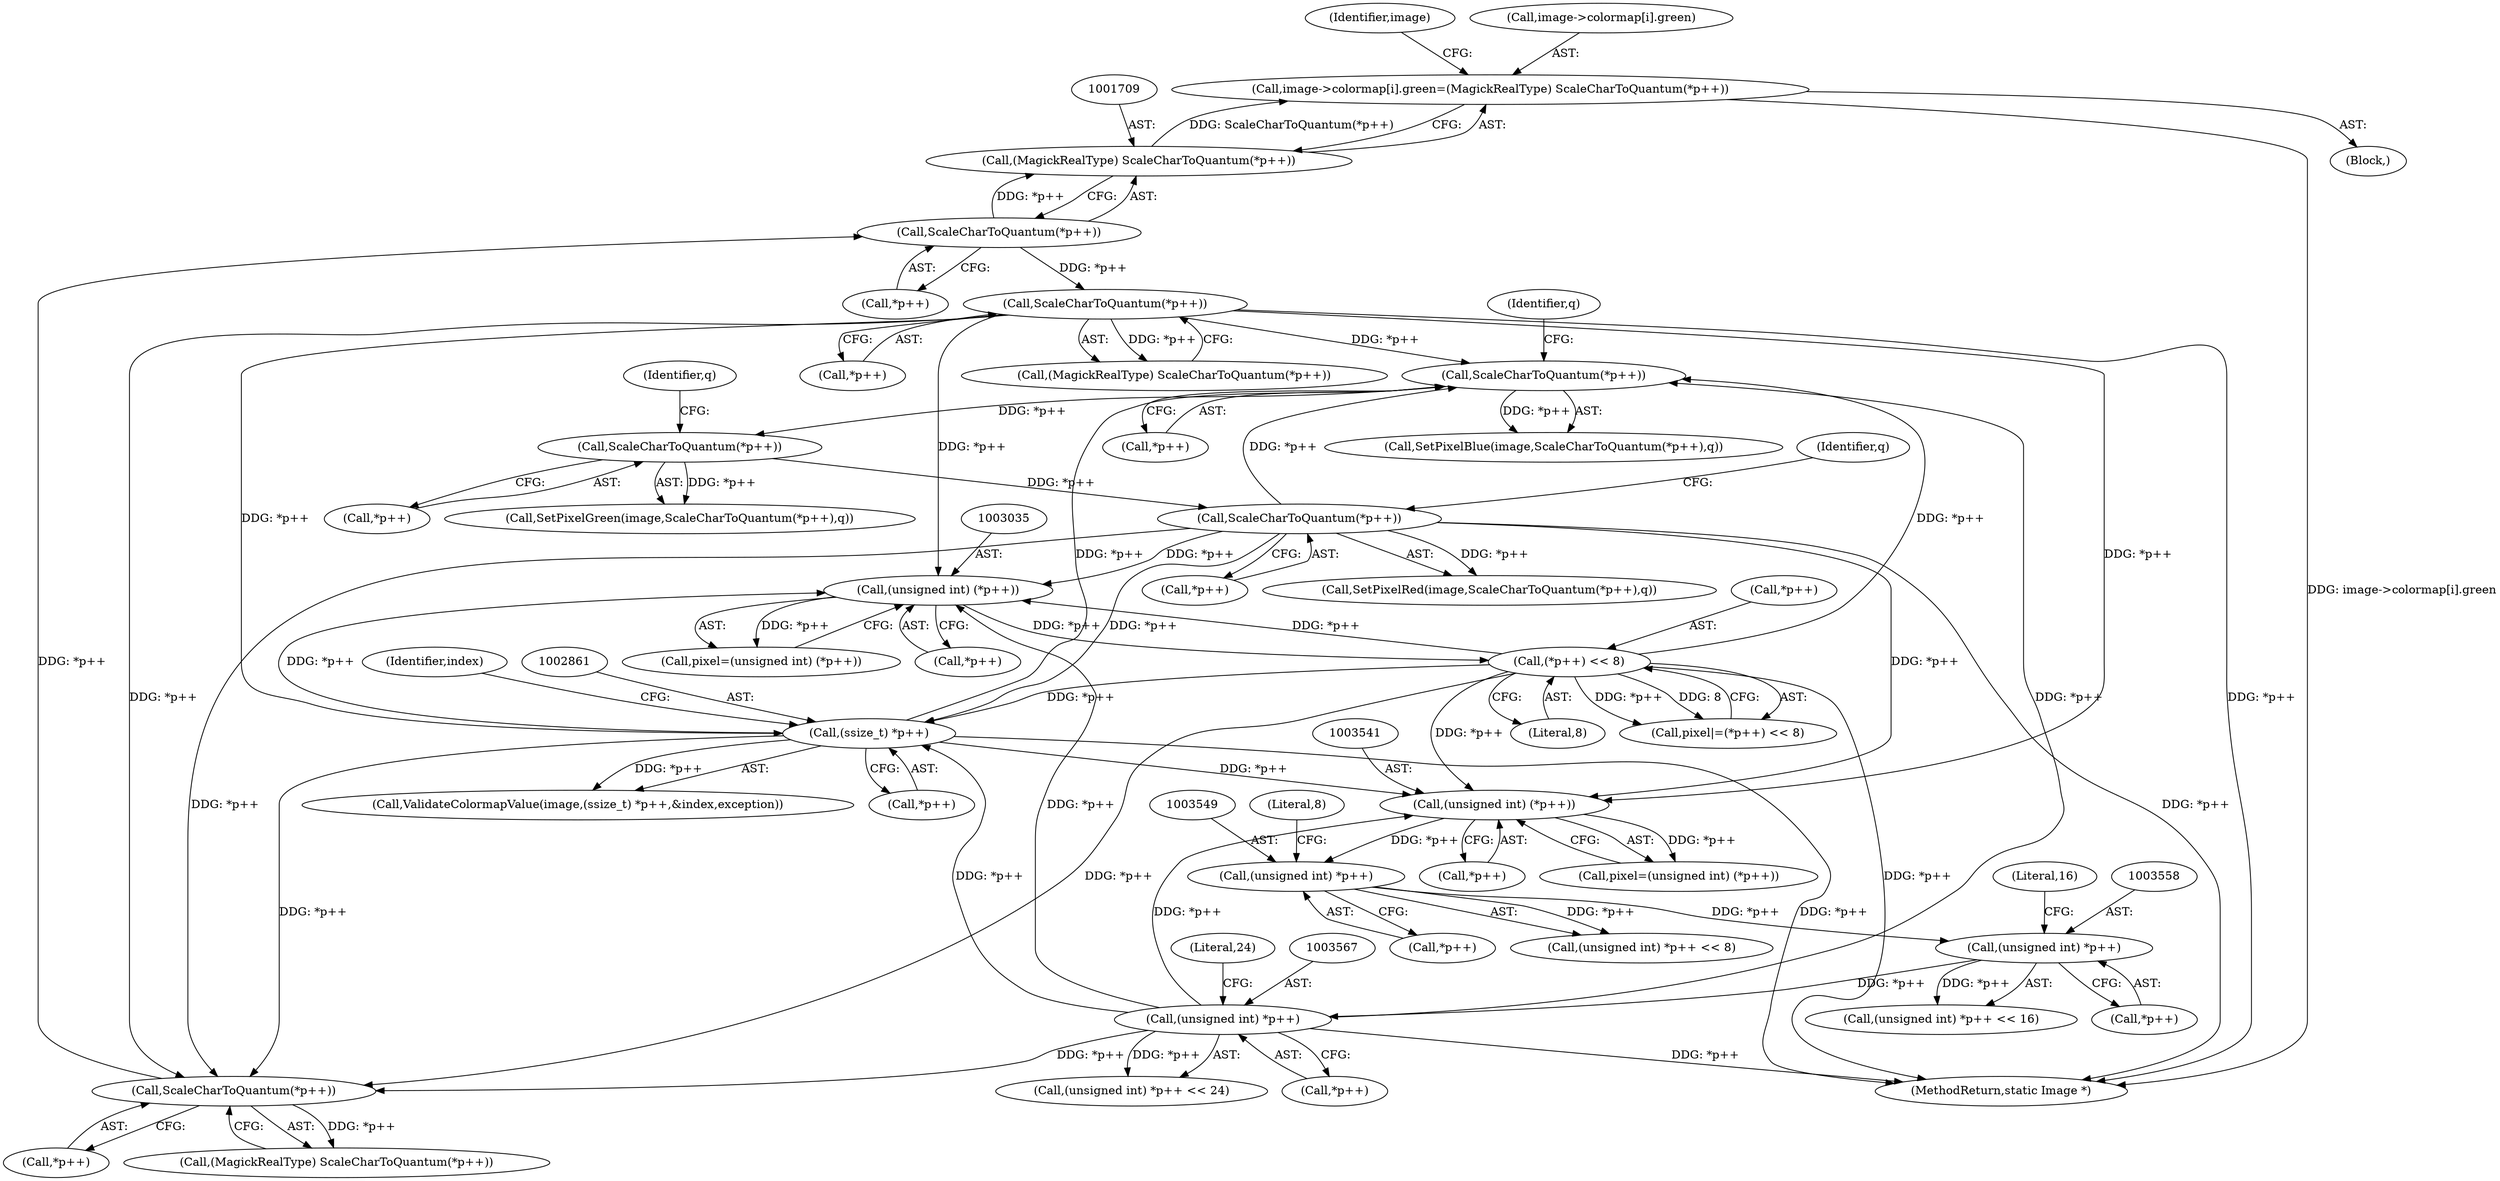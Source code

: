 digraph "0_ImageMagick_db0add932fb850d762b02604ca3053b7d7ab6deb@array" {
"1001700" [label="(Call,image->colormap[i].green=(MagickRealType) ScaleCharToQuantum(*p++))"];
"1001708" [label="(Call,(MagickRealType) ScaleCharToQuantum(*p++))"];
"1001710" [label="(Call,ScaleCharToQuantum(*p++))"];
"1001696" [label="(Call,ScaleCharToQuantum(*p++))"];
"1003385" [label="(Call,ScaleCharToQuantum(*p++))"];
"1003378" [label="(Call,ScaleCharToQuantum(*p++))"];
"1003371" [label="(Call,ScaleCharToQuantum(*p++))"];
"1001724" [label="(Call,ScaleCharToQuantum(*p++))"];
"1003041" [label="(Call,(*p++) << 8)"];
"1003034" [label="(Call,(unsigned int) (*p++))"];
"1002860" [label="(Call,(ssize_t) *p++)"];
"1003566" [label="(Call,(unsigned int) *p++)"];
"1003557" [label="(Call,(unsigned int) *p++)"];
"1003548" [label="(Call,(unsigned int) *p++)"];
"1003540" [label="(Call,(unsigned int) (*p++))"];
"1003042" [label="(Call,*p++)"];
"1001725" [label="(Call,*p++)"];
"1003945" [label="(MethodReturn,static Image *)"];
"1003386" [label="(Call,*p++)"];
"1001700" [label="(Call,image->colormap[i].green=(MagickRealType) ScaleCharToQuantum(*p++))"];
"1003553" [label="(Literal,8)"];
"1003376" [label="(Call,SetPixelGreen(image,ScaleCharToQuantum(*p++),q))"];
"1001711" [label="(Call,*p++)"];
"1003542" [label="(Call,*p++)"];
"1001724" [label="(Call,ScaleCharToQuantum(*p++))"];
"1003375" [label="(Identifier,q)"];
"1003571" [label="(Literal,24)"];
"1003562" [label="(Literal,16)"];
"1001685" [label="(Block,)"];
"1003379" [label="(Call,*p++)"];
"1003547" [label="(Call,(unsigned int) *p++ << 8)"];
"1003540" [label="(Call,(unsigned int) (*p++))"];
"1003385" [label="(Call,ScaleCharToQuantum(*p++))"];
"1003039" [label="(Call,pixel|=(*p++) << 8)"];
"1003036" [label="(Call,*p++)"];
"1001696" [label="(Call,ScaleCharToQuantum(*p++))"];
"1003568" [label="(Call,*p++)"];
"1003557" [label="(Call,(unsigned int) *p++)"];
"1001710" [label="(Call,ScaleCharToQuantum(*p++))"];
"1003565" [label="(Call,(unsigned int) *p++ << 24)"];
"1003383" [label="(Call,SetPixelRed(image,ScaleCharToQuantum(*p++),q))"];
"1003559" [label="(Call,*p++)"];
"1002866" [label="(Identifier,index)"];
"1003538" [label="(Call,pixel=(unsigned int) (*p++))"];
"1003041" [label="(Call,(*p++) << 8)"];
"1003371" [label="(Call,ScaleCharToQuantum(*p++))"];
"1003382" [label="(Identifier,q)"];
"1002862" [label="(Call,*p++)"];
"1003378" [label="(Call,ScaleCharToQuantum(*p++))"];
"1003550" [label="(Call,*p++)"];
"1001718" [label="(Identifier,image)"];
"1003556" [label="(Call,(unsigned int) *p++ << 16)"];
"1001697" [label="(Call,*p++)"];
"1002860" [label="(Call,(ssize_t) *p++)"];
"1003372" [label="(Call,*p++)"];
"1003369" [label="(Call,SetPixelBlue(image,ScaleCharToQuantum(*p++),q))"];
"1003034" [label="(Call,(unsigned int) (*p++))"];
"1001708" [label="(Call,(MagickRealType) ScaleCharToQuantum(*p++))"];
"1002858" [label="(Call,ValidateColormapValue(image,(ssize_t) *p++,&index,exception))"];
"1001722" [label="(Call,(MagickRealType) ScaleCharToQuantum(*p++))"];
"1003045" [label="(Literal,8)"];
"1003548" [label="(Call,(unsigned int) *p++)"];
"1003389" [label="(Identifier,q)"];
"1003566" [label="(Call,(unsigned int) *p++)"];
"1003032" [label="(Call,pixel=(unsigned int) (*p++))"];
"1001701" [label="(Call,image->colormap[i].green)"];
"1001694" [label="(Call,(MagickRealType) ScaleCharToQuantum(*p++))"];
"1001700" -> "1001685"  [label="AST: "];
"1001700" -> "1001708"  [label="CFG: "];
"1001701" -> "1001700"  [label="AST: "];
"1001708" -> "1001700"  [label="AST: "];
"1001718" -> "1001700"  [label="CFG: "];
"1001700" -> "1003945"  [label="DDG: image->colormap[i].green"];
"1001708" -> "1001700"  [label="DDG: ScaleCharToQuantum(*p++)"];
"1001708" -> "1001710"  [label="CFG: "];
"1001709" -> "1001708"  [label="AST: "];
"1001710" -> "1001708"  [label="AST: "];
"1001710" -> "1001708"  [label="DDG: *p++"];
"1001710" -> "1001711"  [label="CFG: "];
"1001711" -> "1001710"  [label="AST: "];
"1001696" -> "1001710"  [label="DDG: *p++"];
"1001710" -> "1001724"  [label="DDG: *p++"];
"1001696" -> "1001694"  [label="AST: "];
"1001696" -> "1001697"  [label="CFG: "];
"1001697" -> "1001696"  [label="AST: "];
"1001694" -> "1001696"  [label="CFG: "];
"1001696" -> "1001694"  [label="DDG: *p++"];
"1003385" -> "1001696"  [label="DDG: *p++"];
"1001724" -> "1001696"  [label="DDG: *p++"];
"1003041" -> "1001696"  [label="DDG: *p++"];
"1002860" -> "1001696"  [label="DDG: *p++"];
"1003566" -> "1001696"  [label="DDG: *p++"];
"1003385" -> "1003383"  [label="AST: "];
"1003385" -> "1003386"  [label="CFG: "];
"1003386" -> "1003385"  [label="AST: "];
"1003389" -> "1003385"  [label="CFG: "];
"1003385" -> "1003945"  [label="DDG: *p++"];
"1003385" -> "1002860"  [label="DDG: *p++"];
"1003385" -> "1003034"  [label="DDG: *p++"];
"1003385" -> "1003371"  [label="DDG: *p++"];
"1003385" -> "1003383"  [label="DDG: *p++"];
"1003378" -> "1003385"  [label="DDG: *p++"];
"1003385" -> "1003540"  [label="DDG: *p++"];
"1003378" -> "1003376"  [label="AST: "];
"1003378" -> "1003379"  [label="CFG: "];
"1003379" -> "1003378"  [label="AST: "];
"1003382" -> "1003378"  [label="CFG: "];
"1003378" -> "1003376"  [label="DDG: *p++"];
"1003371" -> "1003378"  [label="DDG: *p++"];
"1003371" -> "1003369"  [label="AST: "];
"1003371" -> "1003372"  [label="CFG: "];
"1003372" -> "1003371"  [label="AST: "];
"1003375" -> "1003371"  [label="CFG: "];
"1003371" -> "1003369"  [label="DDG: *p++"];
"1001724" -> "1003371"  [label="DDG: *p++"];
"1003041" -> "1003371"  [label="DDG: *p++"];
"1002860" -> "1003371"  [label="DDG: *p++"];
"1003566" -> "1003371"  [label="DDG: *p++"];
"1001724" -> "1001722"  [label="AST: "];
"1001724" -> "1001725"  [label="CFG: "];
"1001725" -> "1001724"  [label="AST: "];
"1001722" -> "1001724"  [label="CFG: "];
"1001724" -> "1003945"  [label="DDG: *p++"];
"1001724" -> "1001722"  [label="DDG: *p++"];
"1001724" -> "1002860"  [label="DDG: *p++"];
"1001724" -> "1003034"  [label="DDG: *p++"];
"1001724" -> "1003540"  [label="DDG: *p++"];
"1003041" -> "1003039"  [label="AST: "];
"1003041" -> "1003045"  [label="CFG: "];
"1003042" -> "1003041"  [label="AST: "];
"1003045" -> "1003041"  [label="AST: "];
"1003039" -> "1003041"  [label="CFG: "];
"1003041" -> "1003945"  [label="DDG: *p++"];
"1003041" -> "1002860"  [label="DDG: *p++"];
"1003041" -> "1003034"  [label="DDG: *p++"];
"1003041" -> "1003039"  [label="DDG: *p++"];
"1003041" -> "1003039"  [label="DDG: 8"];
"1003034" -> "1003041"  [label="DDG: *p++"];
"1003041" -> "1003540"  [label="DDG: *p++"];
"1003034" -> "1003032"  [label="AST: "];
"1003034" -> "1003036"  [label="CFG: "];
"1003035" -> "1003034"  [label="AST: "];
"1003036" -> "1003034"  [label="AST: "];
"1003032" -> "1003034"  [label="CFG: "];
"1003034" -> "1003032"  [label="DDG: *p++"];
"1002860" -> "1003034"  [label="DDG: *p++"];
"1003566" -> "1003034"  [label="DDG: *p++"];
"1002860" -> "1002858"  [label="AST: "];
"1002860" -> "1002862"  [label="CFG: "];
"1002861" -> "1002860"  [label="AST: "];
"1002862" -> "1002860"  [label="AST: "];
"1002866" -> "1002860"  [label="CFG: "];
"1002860" -> "1003945"  [label="DDG: *p++"];
"1002860" -> "1002858"  [label="DDG: *p++"];
"1003566" -> "1002860"  [label="DDG: *p++"];
"1002860" -> "1003540"  [label="DDG: *p++"];
"1003566" -> "1003565"  [label="AST: "];
"1003566" -> "1003568"  [label="CFG: "];
"1003567" -> "1003566"  [label="AST: "];
"1003568" -> "1003566"  [label="AST: "];
"1003571" -> "1003566"  [label="CFG: "];
"1003566" -> "1003945"  [label="DDG: *p++"];
"1003566" -> "1003540"  [label="DDG: *p++"];
"1003566" -> "1003565"  [label="DDG: *p++"];
"1003557" -> "1003566"  [label="DDG: *p++"];
"1003557" -> "1003556"  [label="AST: "];
"1003557" -> "1003559"  [label="CFG: "];
"1003558" -> "1003557"  [label="AST: "];
"1003559" -> "1003557"  [label="AST: "];
"1003562" -> "1003557"  [label="CFG: "];
"1003557" -> "1003556"  [label="DDG: *p++"];
"1003548" -> "1003557"  [label="DDG: *p++"];
"1003548" -> "1003547"  [label="AST: "];
"1003548" -> "1003550"  [label="CFG: "];
"1003549" -> "1003548"  [label="AST: "];
"1003550" -> "1003548"  [label="AST: "];
"1003553" -> "1003548"  [label="CFG: "];
"1003548" -> "1003547"  [label="DDG: *p++"];
"1003540" -> "1003548"  [label="DDG: *p++"];
"1003540" -> "1003538"  [label="AST: "];
"1003540" -> "1003542"  [label="CFG: "];
"1003541" -> "1003540"  [label="AST: "];
"1003542" -> "1003540"  [label="AST: "];
"1003538" -> "1003540"  [label="CFG: "];
"1003540" -> "1003538"  [label="DDG: *p++"];
}
